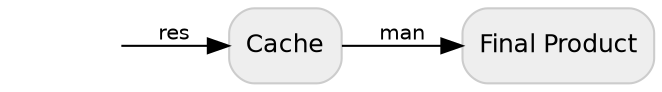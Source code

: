 digraph G {
    rankdir=LR;
    
    node [
        shape=box,
        style="rounded,filled",
        fillcolor="#eeeeee",
        color="#cccccc",
        fontname="Helvetica",
        fontsize=12
    ];

    edge [
        fontname="Helvetica",
        fontsize=10
    ];

    START [style=invis];
    A [label="Cache"];
    B [label="Final Product"];

    A -> B [label="man"];
    START -> A [label="res"];
}
